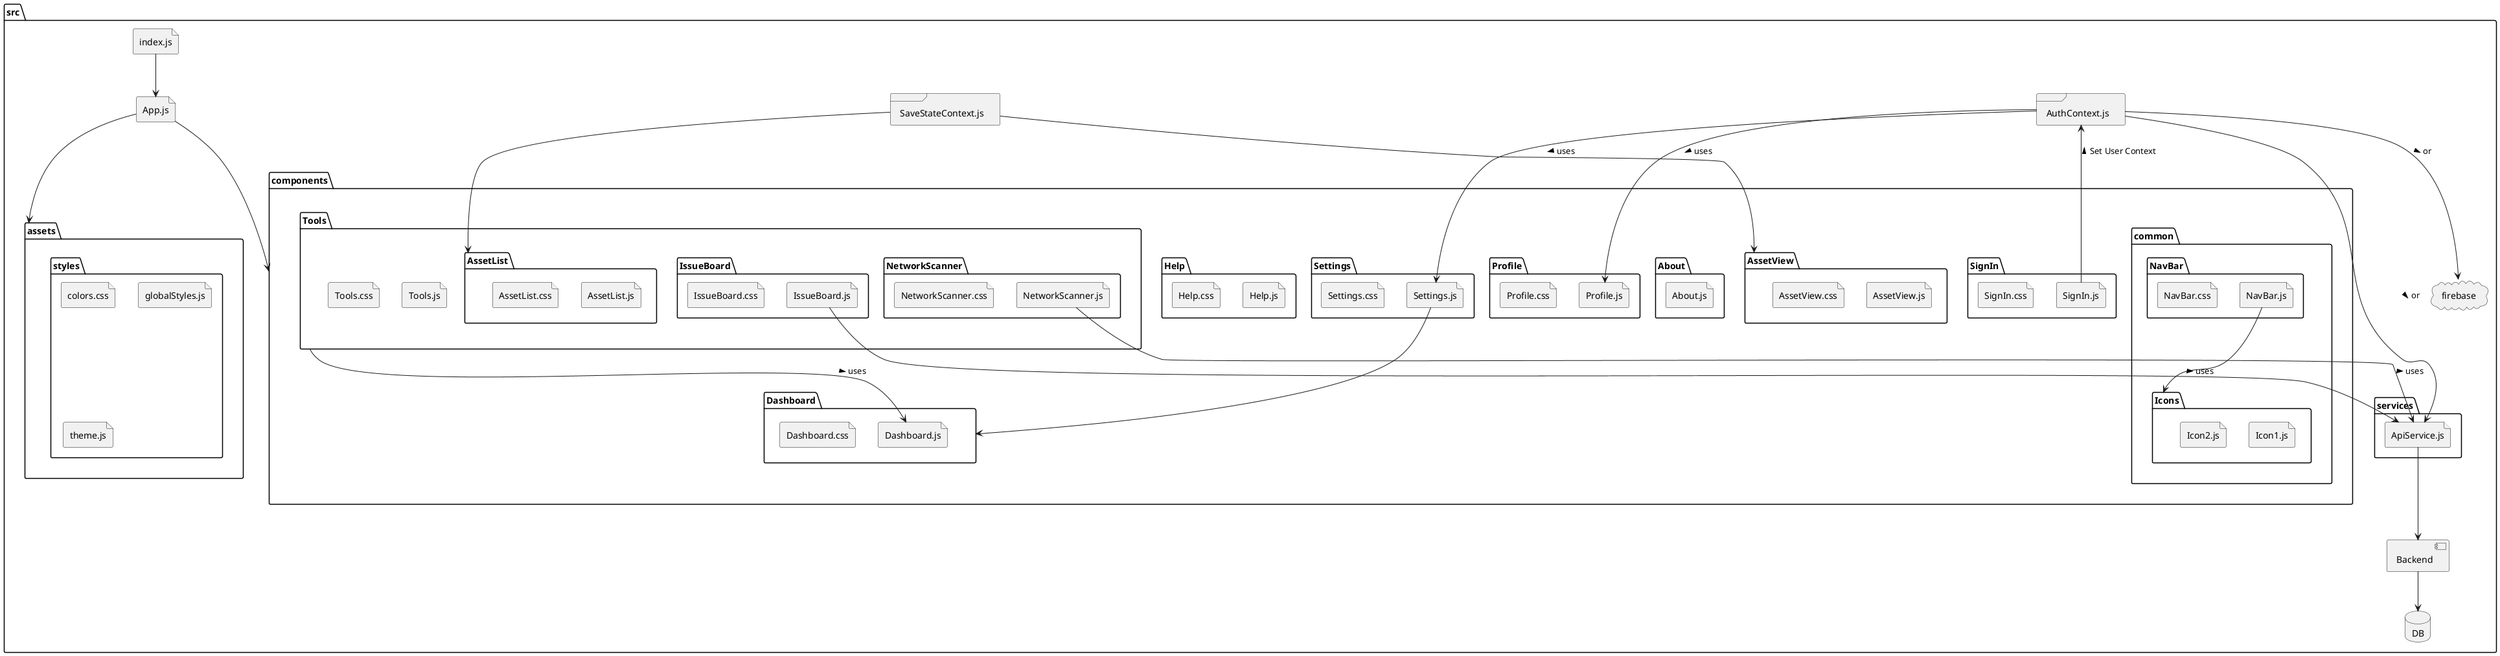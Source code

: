 @startuml "FrontendStructre"

package "src" {
    package "assets" {
        package "styles" {
            file "colors.css"
            file "globalStyles.js"
            file "theme.js"
        }
    }
    package "components" {
        package "common" {
            package "NavBar" {
                file "NavBar.js"
                file "NavBar.css"
            }
            package "Icons" {
                file "Icon1.js"
                file "Icon2.js"
            }
        }
        package "AssetView" {
            file "AssetView.js"
            file "AssetView.css"
        }
        package "SignIn" {
            file "SignIn.js"
            file "SignIn.css"
        }
        package "Dashboard" {
            file "Dashboard.js"
            file "Dashboard.css"
        }
        package "About" {
            file "About.js"
        }
        package "Settings" {
            file "Settings.js"
            file "Settings.css"
        }
        package "Profile" {
            file "Profile.js"
            file "Profile.css"
        }
        package "Help" {
            file "Help.js"
            file "Help.css"
        }
        package "Tools" {
            package "NetworkScanner" {
                file "NetworkScanner.js"
                file "NetworkScanner.css"
            }
            package "IssueBoard" {
                file "IssueBoard.js"
                file "IssueBoard.css"
            }
            package "AssetList" {
            file "AssetList.js"
            file "AssetList.css"
        }
            file "Tools.js"
            file "Tools.css"
        }
    }
    package "services" {
        file "ApiService.js"
    }

    frame "AuthContext.js"
    frame "SaveStateContext.js"
    ' package "contexts" {
    '     file "AuthContext.js"
    '     file "SaveStateContext.js"
    ' }
    cloud "firebase" 
    file "App.js"
    file "index.js"
    component "Backend"
    database "DB"
}

' Connections
index.js --> App.js
App.js --> assets
NavBar.js --> Icons
App.js --> components

'Direct relationships
Tools --> Dashboard.js : uses >
SignIn.js --> AuthContext.js : Set User Context >
AuthContext.js --> Settings.js : uses >
AuthContext.js --> Profile.js : uses >
NetworkScanner.js --> ApiService.js : uses >
IssueBoard.js --> ApiService.js : uses >
Settings.js --> Dashboard

AuthContext.js --> firebase : or >
AuthContext.js --> ApiService.js : or >

SaveStateContext.js --> AssetList
SaveStateContext.js --> AssetView

ApiService.js --> Backend
Backend --> DB


'... Add other specific relationships

@enduml
